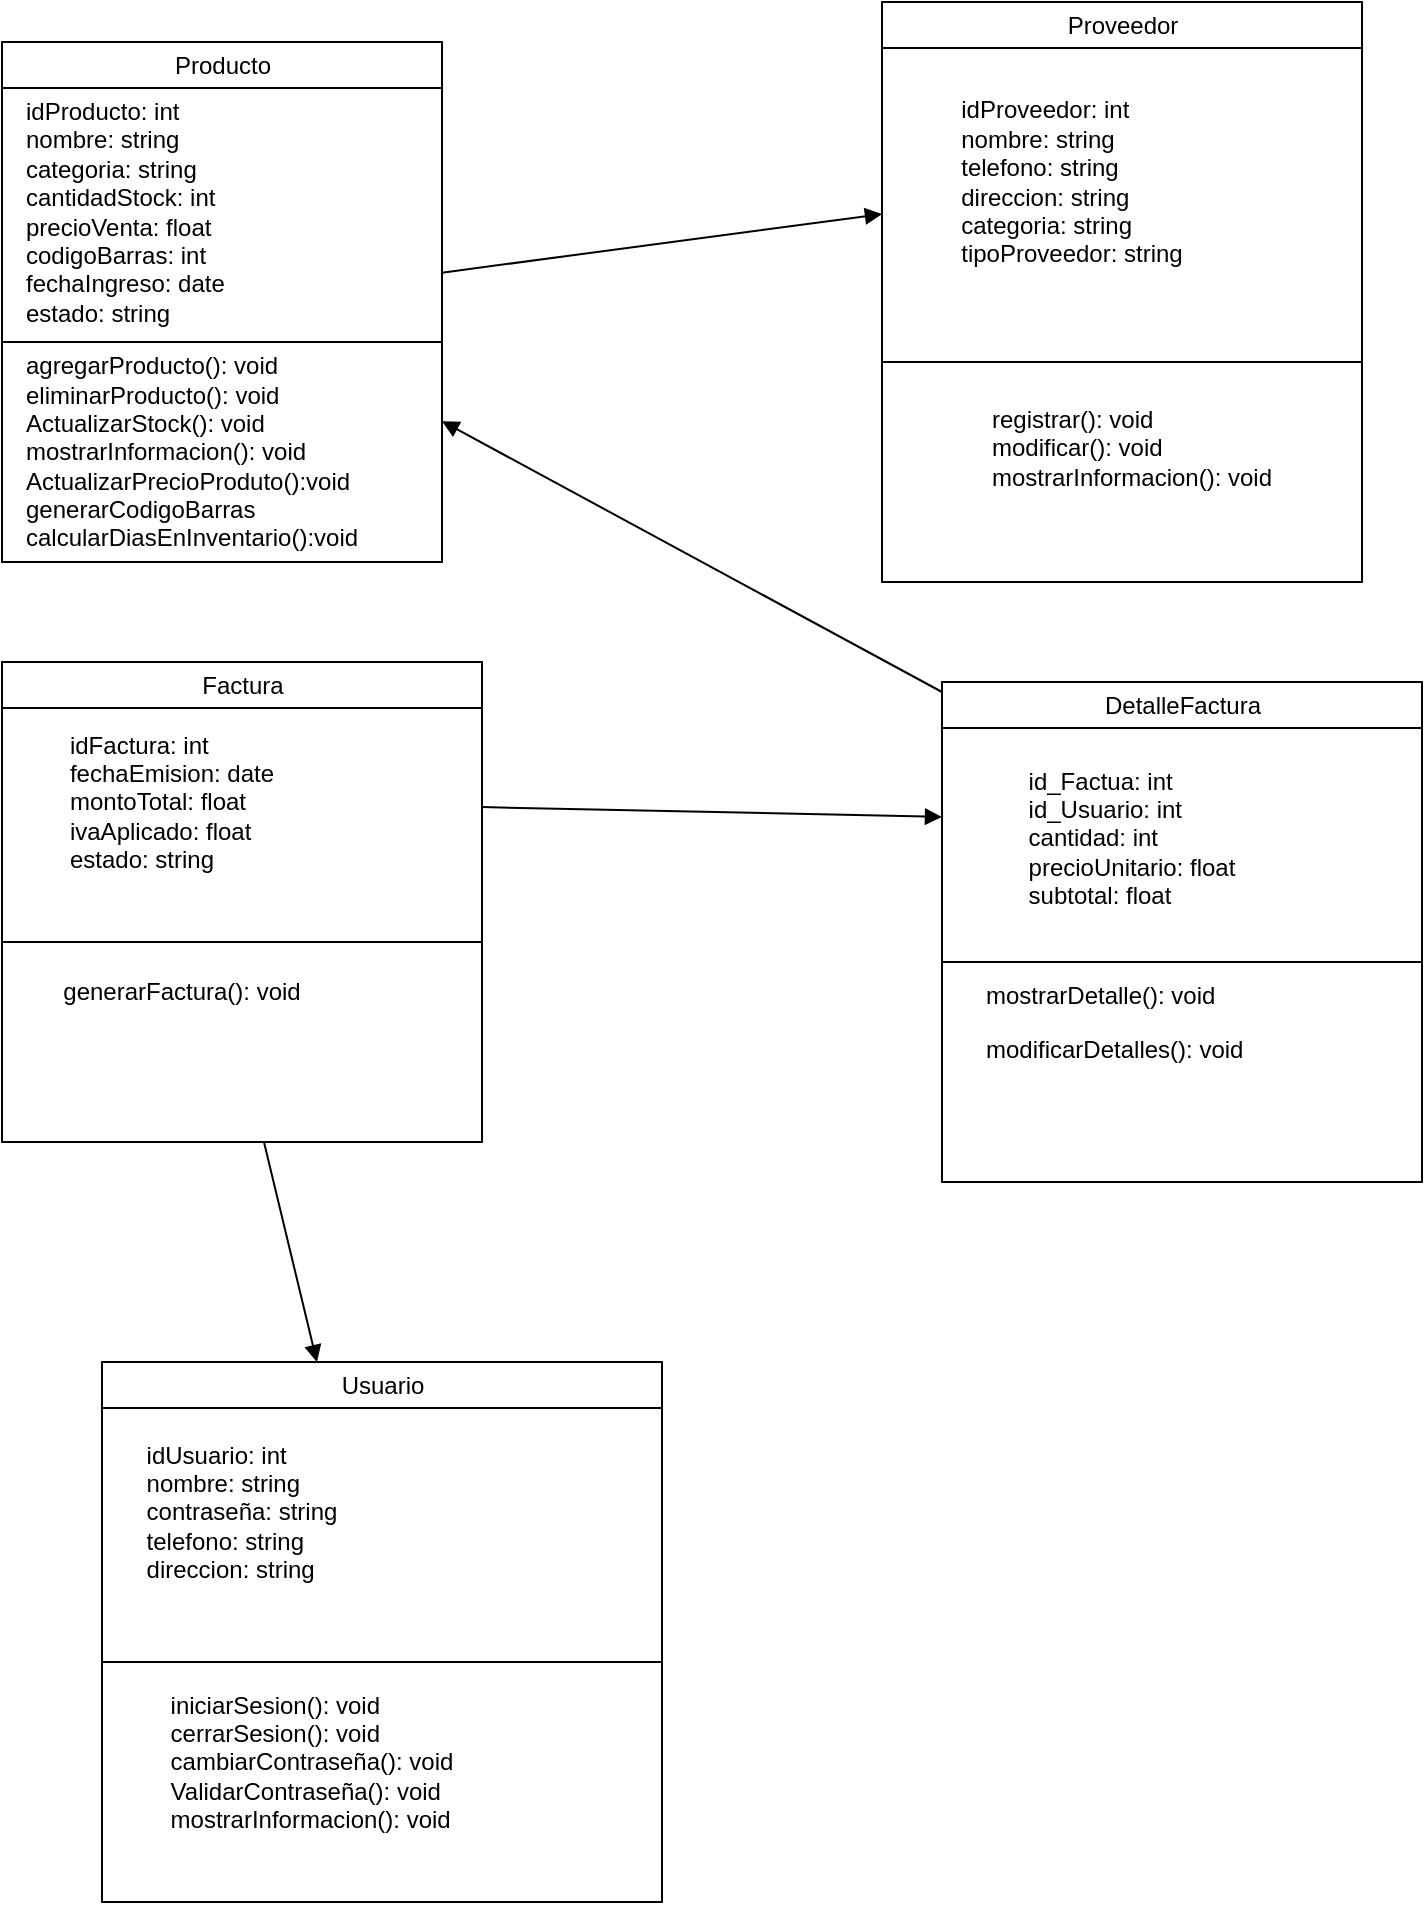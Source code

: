 <mxfile version="28.0.4">
  <diagram name="Diagrama de Clases Consolidado - Nuvéa" id="0">
    <mxGraphModel dx="369" dy="327" grid="1" gridSize="10" guides="1" tooltips="1" connect="1" arrows="1" fold="1" page="1" pageScale="1" pageWidth="850" pageHeight="1100" math="0" shadow="0">
      <root>
        <mxCell id="0" />
        <mxCell id="1" parent="0" />
        <mxCell id="10" value="&lt;span style=&quot;font-weight: normal;&quot;&gt;Producto&lt;/span&gt;" style="swimlane;html=1;" parent="1" vertex="1">
          <mxGeometry x="70" y="70" width="220" height="260" as="geometry" />
        </mxCell>
        <mxCell id="YsLwNjtkv6gmY2g29hzc-104" value="&lt;span style=&quot;text-wrap-mode: nowrap;&quot;&gt;idProducto: int&lt;/span&gt;&lt;br style=&quot;text-wrap-mode: nowrap;&quot;&gt;&lt;span style=&quot;text-wrap-mode: nowrap;&quot;&gt;nombre: string&lt;/span&gt;&lt;br style=&quot;text-wrap-mode: nowrap;&quot;&gt;&lt;span style=&quot;text-wrap-mode: nowrap;&quot;&gt;categoria: string&lt;/span&gt;&lt;div&gt;cantidadStock: int&lt;br style=&quot;text-wrap-mode: nowrap;&quot;&gt;&lt;span style=&quot;text-wrap-mode: nowrap;&quot;&gt;precioVenta: float&lt;/span&gt;&lt;br style=&quot;text-wrap-mode: nowrap;&quot;&gt;&lt;span style=&quot;text-wrap-mode: nowrap;&quot;&gt;codigoBarras: int&lt;/span&gt;&lt;/div&gt;&lt;div&gt;fechaIngreso: date&lt;br style=&quot;text-wrap-mode: nowrap;&quot;&gt;&lt;span style=&quot;text-wrap-mode: nowrap;&quot;&gt;estado: string&lt;/span&gt;&lt;/div&gt;" style="text;html=1;align=left;verticalAlign=middle;whiteSpace=wrap;rounded=0;" vertex="1" parent="10">
          <mxGeometry x="10" y="30" width="120" height="110" as="geometry" />
        </mxCell>
        <mxCell id="YsLwNjtkv6gmY2g29hzc-121" value="" style="swimlane;html=1;startSize=0;" vertex="1" parent="10">
          <mxGeometry y="150" width="220" height="110" as="geometry" />
        </mxCell>
        <mxCell id="YsLwNjtkv6gmY2g29hzc-123" value="&lt;span style=&quot;text-wrap-mode: nowrap;&quot;&gt;agregarProducto(): void&lt;/span&gt;&lt;br style=&quot;text-wrap-mode: nowrap;&quot;&gt;&lt;span style=&quot;text-wrap-mode: nowrap;&quot;&gt;eliminarProducto(): void&lt;/span&gt;&lt;div&gt;&lt;span style=&quot;text-wrap-mode: nowrap;&quot;&gt;ActualizarStock(): void&lt;/span&gt;&lt;/div&gt;&lt;div&gt;&lt;span style=&quot;text-wrap-mode: nowrap;&quot;&gt;mostrarInformacion(): void&lt;/span&gt;&lt;/div&gt;&lt;div&gt;&lt;span style=&quot;text-wrap-mode: nowrap;&quot;&gt;ActualizarPrecioProduto():void&lt;/span&gt;&lt;/div&gt;&lt;div&gt;&lt;span style=&quot;text-wrap-mode: nowrap;&quot;&gt;generarCodigoBarras&lt;/span&gt;&lt;/div&gt;&lt;div&gt;&lt;span style=&quot;text-wrap-mode: nowrap;&quot;&gt;calcularDiasEnInventario():void&lt;/span&gt;&lt;/div&gt;" style="text;html=1;align=left;verticalAlign=middle;whiteSpace=wrap;rounded=0;" vertex="1" parent="YsLwNjtkv6gmY2g29hzc-121">
          <mxGeometry x="10" y="10" width="200" height="90" as="geometry" />
        </mxCell>
        <mxCell id="11" value="&lt;span style=&quot;font-weight: normal;&quot;&gt;Proveedor&lt;/span&gt;" style="swimlane;html=1;" parent="1" vertex="1">
          <mxGeometry x="510" y="50" width="240" height="180" as="geometry" />
        </mxCell>
        <mxCell id="YsLwNjtkv6gmY2g29hzc-129" value="&lt;p style=&quot;margin-bottom:0cm;margin-bottom:.0001pt;line-height:&lt;br/&gt;normal&quot; class=&quot;MsoNormal&quot;&gt;&lt;/p&gt;&lt;div style=&quot;text-align: left;&quot;&gt;&lt;span style=&quot;font-family: Helvetica, sans-serif; font-size: 9pt; background-color: transparent; color: light-dark(rgb(0, 0, 0), rgb(255, 255, 255));&quot;&gt;idProveedor: int&lt;/span&gt;&lt;/div&gt;&lt;span style=&quot;font-size: 9pt; font-family: Helvetica, sans-serif;&quot;&gt;&lt;div style=&quot;text-align: left;&quot;&gt;&lt;span style=&quot;font-size: 9pt; background-color: transparent; color: light-dark(rgb(0, 0, 0), rgb(255, 255, 255));&quot;&gt;nombre: string&lt;/span&gt;&lt;/div&gt;&lt;span style=&quot;background-image: initial; background-position: initial; background-size: initial; background-repeat: initial; background-attachment: initial; background-origin: initial; background-clip: initial;&quot;&gt;&lt;div style=&quot;text-align: left;&quot;&gt;&lt;span style=&quot;font-size: 9pt; background-color: transparent; color: light-dark(rgb(0, 0, 0), rgb(255, 255, 255));&quot;&gt;telefono: string&lt;/span&gt;&lt;/div&gt;&lt;/span&gt;&lt;span style=&quot;background-image: initial; background-position: initial; background-size: initial; background-repeat: initial; background-attachment: initial; background-origin: initial; background-clip: initial;&quot;&gt;&lt;div style=&quot;text-align: left;&quot;&gt;&lt;span style=&quot;font-size: 9pt; background-color: transparent; color: light-dark(rgb(0, 0, 0), rgb(255, 255, 255));&quot;&gt;direccion: string&lt;/span&gt;&lt;/div&gt;&lt;div style=&quot;text-align: left;&quot;&gt;&lt;span style=&quot;font-size: 9pt; background-color: transparent; color: light-dark(rgb(0, 0, 0), rgb(255, 255, 255));&quot;&gt;categoria: string&lt;/span&gt;&lt;/div&gt;&lt;div style=&quot;text-align: left;&quot;&gt;&lt;span style=&quot;font-size: 9pt; background-color: transparent; color: light-dark(rgb(0, 0, 0), rgb(255, 255, 255));&quot;&gt;tipoProveedor: string&lt;/span&gt;&lt;/div&gt;&lt;/span&gt;&lt;/span&gt;&lt;p&gt;&lt;/p&gt;" style="text;html=1;align=center;verticalAlign=middle;whiteSpace=wrap;rounded=0;" vertex="1" parent="11">
          <mxGeometry x="10" y="40" width="170" height="100" as="geometry" />
        </mxCell>
        <mxCell id="12" value="&lt;span style=&quot;font-weight: normal;&quot;&gt;Factura&lt;/span&gt;" style="swimlane;html=1;" parent="1" vertex="1">
          <mxGeometry x="70" y="380" width="240" height="140" as="geometry" />
        </mxCell>
        <mxCell id="YsLwNjtkv6gmY2g29hzc-126" value="&lt;p style=&quot;margin-bottom:0cm;margin-bottom:.0001pt;line-height:&lt;br/&gt;normal&quot; class=&quot;MsoNormal&quot;&gt;&lt;/p&gt;&lt;div style=&quot;text-align: left;&quot;&gt;&lt;span style=&quot;font-family: Helvetica, sans-serif; font-size: 9pt; background-color: transparent; color: light-dark(rgb(0, 0, 0), rgb(255, 255, 255));&quot;&gt;idFactura: int&lt;/span&gt;&lt;/div&gt;&lt;span style=&quot;font-size: 9pt; font-family: Helvetica, sans-serif;&quot;&gt;&lt;div style=&quot;text-align: left;&quot;&gt;&lt;span style=&quot;font-size: 9pt; background-color: transparent; color: light-dark(rgb(0, 0, 0), rgb(255, 255, 255));&quot;&gt;fechaEmision: date&lt;/span&gt;&lt;/div&gt;&lt;span style=&quot;background-image: initial; background-position: initial; background-size: initial; background-repeat: initial; background-attachment: initial; background-origin: initial; background-clip: initial;&quot;&gt;&lt;div style=&quot;text-align: left;&quot;&gt;&lt;span style=&quot;font-size: 9pt; background-color: transparent; color: light-dark(rgb(0, 0, 0), rgb(255, 255, 255));&quot;&gt;montoTotal: float&lt;/span&gt;&lt;/div&gt;&lt;div style=&quot;text-align: left;&quot;&gt;&lt;span style=&quot;font-size: 9pt; background-color: transparent; color: light-dark(rgb(0, 0, 0), rgb(255, 255, 255));&quot;&gt;ivaAplicado: float&lt;/span&gt;&lt;/div&gt;&lt;div style=&quot;text-align: left;&quot;&gt;&lt;span style=&quot;font-size: 9pt; background-color: transparent; color: light-dark(rgb(0, 0, 0), rgb(255, 255, 255));&quot;&gt;estado: string&lt;/span&gt;&lt;/div&gt;&lt;/span&gt;&lt;/span&gt;&lt;p&gt;&lt;/p&gt;" style="text;html=1;align=center;verticalAlign=middle;whiteSpace=wrap;rounded=0;" vertex="1" parent="12">
          <mxGeometry x="10" y="30" width="150" height="80" as="geometry" />
        </mxCell>
        <mxCell id="13" value="&lt;span style=&quot;font-weight: normal;&quot;&gt;DetalleFactura&lt;/span&gt;" style="swimlane;html=1;" parent="1" vertex="1">
          <mxGeometry x="540" y="390" width="240" height="140" as="geometry" />
        </mxCell>
        <mxCell id="YsLwNjtkv6gmY2g29hzc-132" value="&lt;p style=&quot;margin-bottom:0cm;margin-bottom:.0001pt;line-height:&lt;br/&gt;normal&quot; class=&quot;MsoNormal&quot;&gt;&lt;/p&gt;&lt;div style=&quot;text-align: left;&quot;&gt;&lt;span style=&quot;font-family: Helvetica, sans-serif; font-size: 9pt; background-color: transparent; color: light-dark(rgb(0, 0, 0), rgb(255, 255, 255));&quot;&gt;id_Factua: int&lt;/span&gt;&lt;/div&gt;&lt;div style=&quot;text-align: left;&quot;&gt;&lt;span style=&quot;font-family: Helvetica, sans-serif; font-size: 9pt; background-color: transparent; color: light-dark(rgb(0, 0, 0), rgb(255, 255, 255));&quot;&gt;id_Usuario: int&lt;/span&gt;&lt;/div&gt;&lt;span style=&quot;font-size: 9pt; font-family: Helvetica, sans-serif;&quot;&gt;&lt;div style=&quot;text-align: left;&quot;&gt;&lt;span style=&quot;font-size: 9pt; background-color: transparent; color: light-dark(rgb(0, 0, 0), rgb(255, 255, 255));&quot;&gt;cantidad: int&lt;/span&gt;&lt;/div&gt;&lt;div style=&quot;text-align: left;&quot;&gt;&lt;span style=&quot;font-size: 9pt; background-color: transparent; color: light-dark(rgb(0, 0, 0), rgb(255, 255, 255));&quot;&gt;precioUnitario: float&lt;/span&gt;&lt;/div&gt;&lt;span style=&quot;background-image: initial; background-position: initial; background-size: initial; background-repeat: initial; background-attachment: initial; background-origin: initial; background-clip: initial;&quot;&gt;&lt;div style=&quot;text-align: left;&quot;&gt;&lt;span style=&quot;font-size: 9pt; background-color: transparent; color: light-dark(rgb(0, 0, 0), rgb(255, 255, 255));&quot;&gt;subtotal: float&lt;/span&gt;&lt;/div&gt;&lt;/span&gt;&lt;/span&gt;&lt;span style=&quot;font-size:12.0pt;font-family:&amp;quot;Times New Roman&amp;quot;,serif;mso-fareast-font-family:&lt;br/&gt;&amp;quot;Times New Roman&amp;quot;;mso-fareast-language:ES-SV&quot;&gt;&lt;/span&gt;&lt;p&gt;&lt;/p&gt;" style="text;html=1;align=center;verticalAlign=middle;whiteSpace=wrap;rounded=0;" vertex="1" parent="13">
          <mxGeometry x="10" y="35" width="170" height="85" as="geometry" />
        </mxCell>
        <mxCell id="14" value="&lt;span style=&quot;font-weight: normal;&quot;&gt;Usuario&lt;/span&gt;" style="swimlane;html=1;" parent="1" vertex="1">
          <mxGeometry x="120" y="730" width="280" height="270" as="geometry" />
        </mxCell>
        <mxCell id="YsLwNjtkv6gmY2g29hzc-133" value="" style="swimlane;html=1;startSize=0;" vertex="1" parent="14">
          <mxGeometry y="150" width="280" height="120" as="geometry" />
        </mxCell>
        <mxCell id="YsLwNjtkv6gmY2g29hzc-139" value="&lt;p style=&quot;margin-bottom:0cm;margin-bottom:.0001pt;line-height:&lt;br/&gt;normal&quot; class=&quot;MsoNormal&quot;&gt;&lt;/p&gt;&lt;div style=&quot;text-align: left;&quot;&gt;&lt;span style=&quot;font-size: 9pt; background-image: initial; background-position: initial; background-size: initial; background-repeat: initial; background-attachment: initial; background-origin: initial; background-clip: initial; line-height: 12.84px; font-family: Helvetica, sans-serif;&quot;&gt;iniciarSesion(): void&lt;/span&gt;&lt;span style=&quot;font-size: 9pt; line-height: 12.84px; font-family: Helvetica, sans-serif;&quot;&gt;&lt;br&gt;&lt;span style=&quot;background-image: initial; background-position: initial; background-size: initial; background-repeat: initial; background-attachment: initial; background-origin: initial; background-clip: initial;&quot;&gt;cerrarSesion(): void&lt;/span&gt;&lt;/span&gt;&lt;/div&gt;&lt;div style=&quot;text-align: left;&quot;&gt;&lt;span style=&quot;font-size: 9pt; line-height: 12.84px; font-family: Helvetica, sans-serif;&quot;&gt;&lt;span style=&quot;background-image: initial; background-position: initial; background-size: initial; background-repeat: initial; background-attachment: initial; background-origin: initial; background-clip: initial;&quot;&gt;cambiarContraseña(): void&lt;/span&gt;&lt;/span&gt;&lt;/div&gt;&lt;div style=&quot;text-align: left;&quot;&gt;&lt;span style=&quot;font-size: 9pt; line-height: 12.84px; font-family: Helvetica, sans-serif;&quot;&gt;&lt;span style=&quot;background-image: initial; background-position: initial; background-size: initial; background-repeat: initial; background-attachment: initial; background-origin: initial; background-clip: initial;&quot;&gt;ValidarContraseña(): void&lt;/span&gt;&lt;/span&gt;&lt;/div&gt;&lt;div style=&quot;text-align: left;&quot;&gt;&lt;span style=&quot;font-size: 9pt; line-height: 12.84px; font-family: Helvetica, sans-serif;&quot;&gt;&lt;span style=&quot;background-image: initial; background-position: initial; background-size: initial; background-repeat: initial; background-attachment: initial; background-origin: initial; background-clip: initial;&quot;&gt;mostrarInformacion(): void&lt;/span&gt;&lt;/span&gt;&lt;/div&gt;&lt;p&gt;&lt;/p&gt;" style="text;html=1;align=center;verticalAlign=middle;whiteSpace=wrap;rounded=0;" vertex="1" parent="YsLwNjtkv6gmY2g29hzc-133">
          <mxGeometry x="20" y="10" width="170" height="80" as="geometry" />
        </mxCell>
        <mxCell id="YsLwNjtkv6gmY2g29hzc-137" value="&lt;p style=&quot;margin-bottom:0cm;margin-bottom:.0001pt;line-height:&lt;br/&gt;normal&quot; class=&quot;MsoNormal&quot;&gt;&lt;/p&gt;&lt;div style=&quot;text-align: left;&quot;&gt;&lt;span style=&quot;font-family: Helvetica, sans-serif; font-size: 9pt; background-color: transparent; color: light-dark(rgb(0, 0, 0), rgb(255, 255, 255));&quot;&gt;idUsuario: int&lt;/span&gt;&lt;/div&gt;&lt;span style=&quot;font-size: 9pt; font-family: Helvetica, sans-serif;&quot;&gt;&lt;div style=&quot;text-align: left;&quot;&gt;&lt;span style=&quot;font-size: 9pt; background-color: transparent; color: light-dark(rgb(0, 0, 0), rgb(255, 255, 255));&quot;&gt;nombre: string&lt;/span&gt;&lt;/div&gt;&lt;span style=&quot;background-image: initial; background-position: initial; background-size: initial; background-repeat: initial; background-attachment: initial; background-origin: initial; background-clip: initial;&quot;&gt;&lt;div style=&quot;text-align: left;&quot;&gt;&lt;span style=&quot;font-size: 9pt; background-color: transparent; color: light-dark(rgb(0, 0, 0), rgb(255, 255, 255));&quot;&gt;contraseña: string&lt;/span&gt;&lt;/div&gt;&lt;div style=&quot;text-align: left;&quot;&gt;&lt;span style=&quot;font-size: 9pt; background-color: transparent; color: light-dark(rgb(0, 0, 0), rgb(255, 255, 255));&quot;&gt;telefono: string&lt;/span&gt;&lt;/div&gt;&lt;div style=&quot;text-align: left;&quot;&gt;&lt;span style=&quot;font-size: 9pt; background-color: transparent; color: light-dark(rgb(0, 0, 0), rgb(255, 255, 255));&quot;&gt;direccion: string&lt;/span&gt;&lt;/div&gt;&lt;/span&gt;&lt;/span&gt;&lt;span style=&quot;font-size:12.0pt;font-family:&amp;quot;Times New Roman&amp;quot;,serif;mso-fareast-font-family:&lt;br/&gt;&amp;quot;Times New Roman&amp;quot;;mso-fareast-language:ES-SV&quot;&gt;&lt;/span&gt;&lt;p&gt;&lt;/p&gt;" style="text;html=1;align=center;verticalAlign=middle;whiteSpace=wrap;rounded=0;" vertex="1" parent="14">
          <mxGeometry x="10" y="40" width="120" height="70" as="geometry" />
        </mxCell>
        <mxCell id="100" value="" style="endArrow=block;html=1;" parent="1" source="10" target="11" edge="1">
          <mxGeometry relative="1" as="geometry" />
        </mxCell>
        <mxCell id="101" value="" style="endArrow=block;html=1;" parent="1" source="12" target="13" edge="1">
          <mxGeometry relative="1" as="geometry" />
        </mxCell>
        <mxCell id="102" value="" style="endArrow=block;html=1;" parent="1" source="13" target="10" edge="1">
          <mxGeometry relative="1" as="geometry" />
        </mxCell>
        <mxCell id="103" value="" style="endArrow=block;html=1;exitX=0.546;exitY=1.003;exitDx=0;exitDy=0;exitPerimeter=0;" parent="1" source="YsLwNjtkv6gmY2g29hzc-124" target="14" edge="1">
          <mxGeometry relative="1" as="geometry" />
        </mxCell>
        <mxCell id="YsLwNjtkv6gmY2g29hzc-124" value="" style="swimlane;html=1;startSize=0;" vertex="1" parent="1">
          <mxGeometry x="70" y="520" width="240" height="100" as="geometry" />
        </mxCell>
        <mxCell id="YsLwNjtkv6gmY2g29hzc-125" value="&lt;p class=&quot;MsoNormal&quot;&gt;&lt;span style=&quot;font-size: 9pt; line-height: 107%; font-family: Helvetica, sans-serif; background-image: initial; background-position: initial; background-size: initial; background-repeat: initial; background-attachment: initial; background-origin: initial; background-clip: initial;&quot;&gt;generarFactura(): void&lt;/span&gt;&lt;/p&gt;" style="text;html=1;align=center;verticalAlign=middle;whiteSpace=wrap;rounded=0;" vertex="1" parent="YsLwNjtkv6gmY2g29hzc-124">
          <mxGeometry x="20" y="10" width="140" height="30" as="geometry" />
        </mxCell>
        <mxCell id="YsLwNjtkv6gmY2g29hzc-127" value="" style="swimlane;html=1;startSize=0;" vertex="1" parent="1">
          <mxGeometry x="510" y="230" width="240" height="110" as="geometry" />
        </mxCell>
        <mxCell id="YsLwNjtkv6gmY2g29hzc-138" value="&lt;p style=&quot;margin-bottom:0cm;margin-bottom:.0001pt;line-height:&lt;br/&gt;normal&quot; class=&quot;MsoNormal&quot;&gt;&lt;/p&gt;&lt;div style=&quot;text-align: left;&quot;&gt;&lt;span style=&quot;font-family: Helvetica, sans-serif; font-size: 9pt; background-image: initial; background-position: initial; background-size: initial; background-repeat: initial; background-attachment: initial; background-origin: initial; background-clip: initial; line-height: 12.84px;&quot;&gt;registrar(): void&lt;/span&gt;&lt;span style=&quot;font-family: Helvetica, sans-serif; font-size: 9pt; line-height: 12.84px;&quot;&gt;&lt;br&gt;&lt;span style=&quot;background-image: initial; background-position: initial; background-size: initial; background-repeat: initial; background-attachment: initial; background-origin: initial; background-clip: initial;&quot;&gt;modificar(): void&lt;/span&gt;&lt;/span&gt;&lt;/div&gt;&lt;div style=&quot;text-align: left;&quot;&gt;&lt;span style=&quot;font-family: Helvetica, sans-serif; font-size: 9pt; line-height: 12.84px;&quot;&gt;&lt;span style=&quot;background-image: initial; background-position: initial; background-size: initial; background-repeat: initial; background-attachment: initial; background-origin: initial; background-clip: initial;&quot;&gt;mostrarInformacion(): void&lt;/span&gt;&lt;/span&gt;&lt;/div&gt;&lt;div style=&quot;text-align: left;&quot;&gt;&lt;span style=&quot;font-family: Helvetica, sans-serif; font-size: 9pt; line-height: 12.84px;&quot;&gt;&lt;span style=&quot;background-image: initial; background-position: initial; background-size: initial; background-repeat: initial; background-attachment: initial; background-origin: initial; background-clip: initial;&quot;&gt;&lt;br&gt;&lt;/span&gt;&lt;/span&gt;&lt;/div&gt;&lt;p&gt;&lt;/p&gt;" style="text;html=1;align=center;verticalAlign=middle;whiteSpace=wrap;rounded=0;" vertex="1" parent="YsLwNjtkv6gmY2g29hzc-127">
          <mxGeometry x="40" y="10" width="170" height="80" as="geometry" />
        </mxCell>
        <mxCell id="YsLwNjtkv6gmY2g29hzc-130" value="" style="swimlane;html=1;startSize=0;" vertex="1" parent="1">
          <mxGeometry x="540" y="530" width="240" height="110" as="geometry" />
        </mxCell>
        <mxCell id="YsLwNjtkv6gmY2g29hzc-131" value="&lt;p class=&quot;MsoNormal&quot;&gt;&lt;span style=&quot;font-size: 9pt; line-height: 107%; font-family: Helvetica, sans-serif; background-image: initial; background-position: initial; background-size: initial; background-repeat: initial; background-attachment: initial; background-origin: initial; background-clip: initial;&quot;&gt;mostrarDetalle(): void&lt;/span&gt;&lt;/p&gt;&lt;p class=&quot;MsoNormal&quot;&gt;&lt;span style=&quot;font-size: 9pt; line-height: 107%; font-family: Helvetica, sans-serif; background-image: initial; background-position: initial; background-size: initial; background-repeat: initial; background-attachment: initial; background-origin: initial; background-clip: initial;&quot;&gt;modificarDetalles(): void&lt;/span&gt;&lt;/p&gt;" style="text;html=1;align=left;verticalAlign=middle;whiteSpace=wrap;rounded=0;" vertex="1" parent="YsLwNjtkv6gmY2g29hzc-130">
          <mxGeometry x="20" y="10" width="160" height="40" as="geometry" />
        </mxCell>
      </root>
    </mxGraphModel>
  </diagram>
</mxfile>
